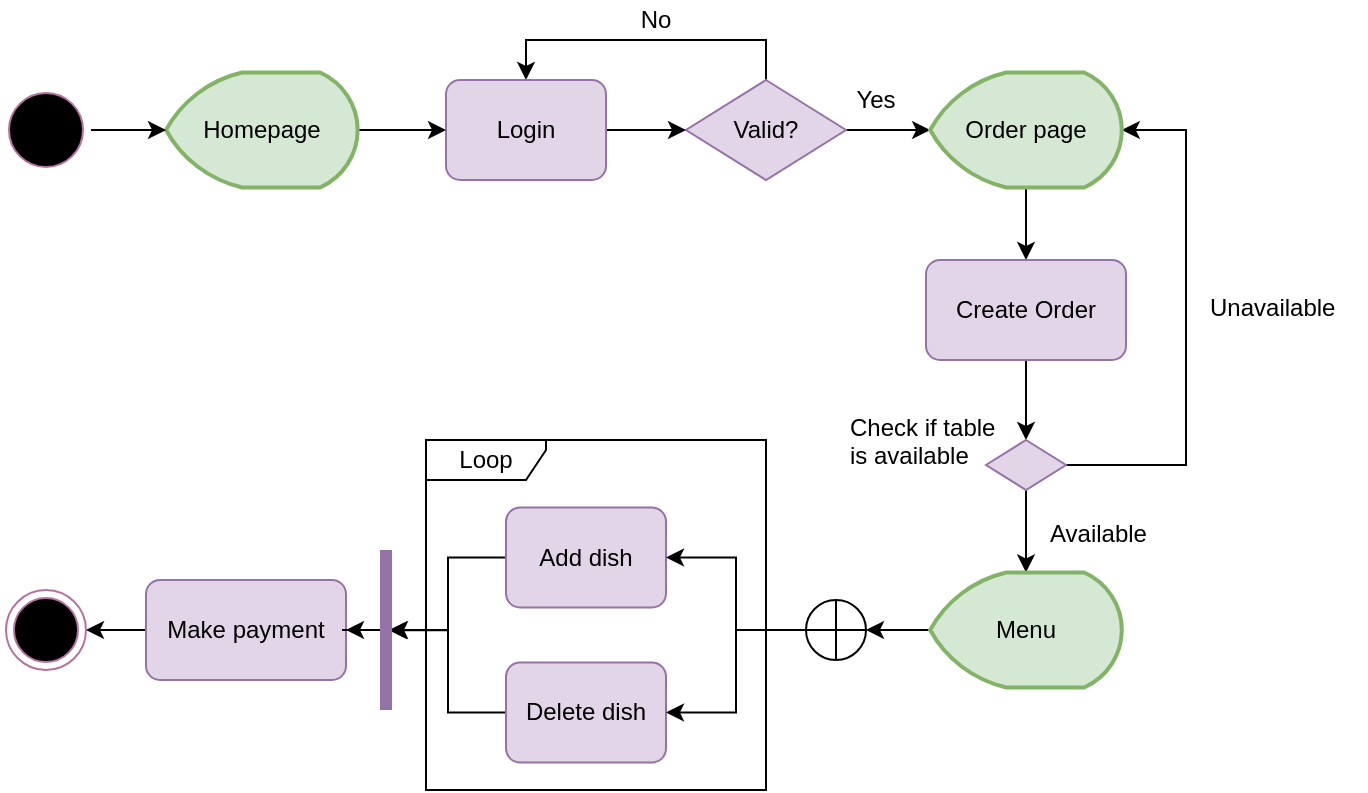 <mxfile version="21.1.2" type="device">
  <diagram name="Page-1" id="eBy8ZkvExTetukCStS8d">
    <mxGraphModel dx="1450" dy="973" grid="1" gridSize="10" guides="1" tooltips="1" connect="1" arrows="1" fold="1" page="0" pageScale="1" pageWidth="850" pageHeight="1100" math="0" shadow="0">
      <root>
        <mxCell id="0" />
        <mxCell id="1" parent="0" />
        <mxCell id="Vt355reJCgS_s0mMAL4z-9" style="edgeStyle=orthogonalEdgeStyle;rounded=0;orthogonalLoop=1;jettySize=auto;html=1;entryX=0.5;entryY=0;entryDx=0;entryDy=0;" edge="1" parent="1" source="I1QNcydz0LpWliYTb4kh-4" target="Vt355reJCgS_s0mMAL4z-1">
          <mxGeometry relative="1" as="geometry">
            <Array as="points">
              <mxPoint x="120" y="10" />
              <mxPoint y="10" />
            </Array>
          </mxGeometry>
        </mxCell>
        <mxCell id="Vt355reJCgS_s0mMAL4z-10" style="edgeStyle=orthogonalEdgeStyle;rounded=0;orthogonalLoop=1;jettySize=auto;html=1;entryX=0;entryY=0.5;entryDx=0;entryDy=0;entryPerimeter=0;" edge="1" parent="1" source="I1QNcydz0LpWliYTb4kh-4" target="Vt355reJCgS_s0mMAL4z-52">
          <mxGeometry relative="1" as="geometry">
            <mxPoint x="200" y="55" as="targetPoint" />
          </mxGeometry>
        </mxCell>
        <mxCell id="I1QNcydz0LpWliYTb4kh-4" value="Valid?" style="strokeWidth=1;html=1;shape=mxgraph.flowchart.decision;whiteSpace=wrap;fillColor=#e1d5e7;strokeColor=#9673a6;" parent="1" vertex="1">
          <mxGeometry x="80" y="30" width="80" height="50" as="geometry" />
        </mxCell>
        <mxCell id="I1QNcydz0LpWliYTb4kh-16" value="Yes" style="text;html=1;align=center;verticalAlign=middle;whiteSpace=wrap;rounded=0;strokeWidth=1;" parent="1" vertex="1">
          <mxGeometry x="150" y="30" width="50" height="20" as="geometry" />
        </mxCell>
        <mxCell id="I1QNcydz0LpWliYTb4kh-17" value="No" style="text;html=1;align=center;verticalAlign=middle;whiteSpace=wrap;rounded=0;strokeWidth=1;" parent="1" vertex="1">
          <mxGeometry x="40" y="-10" width="50" height="20" as="geometry" />
        </mxCell>
        <mxCell id="Vt355reJCgS_s0mMAL4z-24" style="edgeStyle=orthogonalEdgeStyle;rounded=0;orthogonalLoop=1;jettySize=auto;html=1;entryX=0.5;entryY=0;entryDx=0;entryDy=0;" edge="1" parent="1" source="Vt355reJCgS_s0mMAL4z-52" target="Vt355reJCgS_s0mMAL4z-11">
          <mxGeometry relative="1" as="geometry">
            <mxPoint x="260" y="80" as="sourcePoint" />
          </mxGeometry>
        </mxCell>
        <mxCell id="Vt355reJCgS_s0mMAL4z-69" style="edgeStyle=orthogonalEdgeStyle;rounded=0;orthogonalLoop=1;jettySize=auto;html=1;entryX=0.499;entryY=0.142;entryDx=0;entryDy=0;entryPerimeter=0;" edge="1" parent="1" source="I1QNcydz0LpWliYTb4kh-26" target="Vt355reJCgS_s0mMAL4z-65">
          <mxGeometry relative="1" as="geometry" />
        </mxCell>
        <mxCell id="I1QNcydz0LpWliYTb4kh-26" value="Add dish" style="rounded=1;whiteSpace=wrap;html=1;absoluteArcSize=1;arcSize=14;strokeWidth=1;fillColor=#e1d5e7;strokeColor=#9673a6;" parent="1" vertex="1">
          <mxGeometry x="-10" y="243.75" width="80" height="50" as="geometry" />
        </mxCell>
        <mxCell id="Vt355reJCgS_s0mMAL4z-8" style="edgeStyle=orthogonalEdgeStyle;rounded=0;orthogonalLoop=1;jettySize=auto;html=1;entryX=0;entryY=0.5;entryDx=0;entryDy=0;entryPerimeter=0;" edge="1" parent="1" source="Vt355reJCgS_s0mMAL4z-1" target="I1QNcydz0LpWliYTb4kh-4">
          <mxGeometry relative="1" as="geometry" />
        </mxCell>
        <mxCell id="Vt355reJCgS_s0mMAL4z-1" value="Login" style="rounded=1;whiteSpace=wrap;html=1;absoluteArcSize=1;arcSize=14;strokeWidth=1;fillColor=#e1d5e7;strokeColor=#9673a6;" vertex="1" parent="1">
          <mxGeometry x="-40" y="30" width="80" height="50" as="geometry" />
        </mxCell>
        <mxCell id="Vt355reJCgS_s0mMAL4z-16" style="edgeStyle=orthogonalEdgeStyle;rounded=0;orthogonalLoop=1;jettySize=auto;html=1;" edge="1" parent="1" source="Vt355reJCgS_s0mMAL4z-11" target="Vt355reJCgS_s0mMAL4z-14">
          <mxGeometry relative="1" as="geometry" />
        </mxCell>
        <mxCell id="Vt355reJCgS_s0mMAL4z-11" value="Create Order" style="rounded=1;whiteSpace=wrap;html=1;absoluteArcSize=1;arcSize=14;strokeWidth=1;fillColor=#e1d5e7;strokeColor=#9673a6;" vertex="1" parent="1">
          <mxGeometry x="200" y="120" width="100" height="50" as="geometry" />
        </mxCell>
        <mxCell id="Vt355reJCgS_s0mMAL4z-26" style="edgeStyle=orthogonalEdgeStyle;rounded=0;orthogonalLoop=1;jettySize=auto;html=1;entryX=0.5;entryY=0;entryDx=0;entryDy=0;entryPerimeter=0;" edge="1" parent="1" source="Vt355reJCgS_s0mMAL4z-14" target="Vt355reJCgS_s0mMAL4z-60">
          <mxGeometry relative="1" as="geometry">
            <mxPoint x="250" y="280" as="targetPoint" />
          </mxGeometry>
        </mxCell>
        <mxCell id="Vt355reJCgS_s0mMAL4z-74" style="edgeStyle=orthogonalEdgeStyle;rounded=0;orthogonalLoop=1;jettySize=auto;html=1;entryX=1;entryY=0.5;entryDx=0;entryDy=0;entryPerimeter=0;" edge="1" parent="1" source="Vt355reJCgS_s0mMAL4z-14" target="Vt355reJCgS_s0mMAL4z-52">
          <mxGeometry relative="1" as="geometry">
            <Array as="points">
              <mxPoint x="330" y="223" />
              <mxPoint x="330" y="55" />
            </Array>
          </mxGeometry>
        </mxCell>
        <mxCell id="Vt355reJCgS_s0mMAL4z-14" value="" style="strokeWidth=1;html=1;shape=mxgraph.flowchart.decision;whiteSpace=wrap;fillColor=#e1d5e7;strokeColor=#9673a6;" vertex="1" parent="1">
          <mxGeometry x="230" y="210" width="40" height="25" as="geometry" />
        </mxCell>
        <mxCell id="Vt355reJCgS_s0mMAL4z-15" value="&lt;span style=&quot;color: rgb(0, 0, 0); font-family: Helvetica; font-size: 12px; font-style: normal; font-variant-ligatures: normal; font-variant-caps: normal; font-weight: 400; letter-spacing: normal; orphans: 2; text-align: center; text-indent: 0px; text-transform: none; widows: 2; word-spacing: 0px; -webkit-text-stroke-width: 0px; background-color: rgb(255, 255, 255); text-decoration-thickness: initial; text-decoration-style: initial; text-decoration-color: initial; float: none; display: inline !important;&quot;&gt;Check if table is available&lt;/span&gt;" style="text;whiteSpace=wrap;html=1;" vertex="1" parent="1">
          <mxGeometry x="160" y="190" width="80" height="40" as="geometry" />
        </mxCell>
        <mxCell id="Vt355reJCgS_s0mMAL4z-18" value="&lt;span style=&quot;color: rgb(0, 0, 0); font-family: Helvetica; font-size: 12px; font-style: normal; font-variant-ligatures: normal; font-variant-caps: normal; font-weight: 400; letter-spacing: normal; orphans: 2; text-align: center; text-indent: 0px; text-transform: none; widows: 2; word-spacing: 0px; -webkit-text-stroke-width: 0px; background-color: rgb(255, 255, 255); text-decoration-thickness: initial; text-decoration-style: initial; text-decoration-color: initial; float: none; display: inline !important;&quot;&gt;Unavailable&lt;/span&gt;" style="text;whiteSpace=wrap;html=1;" vertex="1" parent="1">
          <mxGeometry x="340" y="130" width="80" height="40" as="geometry" />
        </mxCell>
        <mxCell id="Vt355reJCgS_s0mMAL4z-21" value="&lt;span style=&quot;color: rgb(0, 0, 0); font-family: Helvetica; font-size: 12px; font-style: normal; font-variant-ligatures: normal; font-variant-caps: normal; font-weight: 400; letter-spacing: normal; orphans: 2; text-align: center; text-indent: 0px; text-transform: none; widows: 2; word-spacing: 0px; -webkit-text-stroke-width: 0px; background-color: rgb(255, 255, 255); text-decoration-thickness: initial; text-decoration-style: initial; text-decoration-color: initial; float: none; display: inline !important;&quot;&gt;Available&lt;/span&gt;" style="text;whiteSpace=wrap;html=1;" vertex="1" parent="1">
          <mxGeometry x="260" y="242.5" width="80" height="40" as="geometry" />
        </mxCell>
        <mxCell id="Vt355reJCgS_s0mMAL4z-70" style="edgeStyle=orthogonalEdgeStyle;rounded=0;orthogonalLoop=1;jettySize=auto;html=1;" edge="1" parent="1" source="Vt355reJCgS_s0mMAL4z-22" target="Vt355reJCgS_s0mMAL4z-65">
          <mxGeometry relative="1" as="geometry" />
        </mxCell>
        <mxCell id="Vt355reJCgS_s0mMAL4z-22" value="Delete dish" style="rounded=1;whiteSpace=wrap;html=1;absoluteArcSize=1;arcSize=14;strokeWidth=1;fillColor=#e1d5e7;strokeColor=#9673a6;" vertex="1" parent="1">
          <mxGeometry x="-10" y="321.25" width="80" height="50" as="geometry" />
        </mxCell>
        <mxCell id="Vt355reJCgS_s0mMAL4z-58" style="edgeStyle=orthogonalEdgeStyle;rounded=0;orthogonalLoop=1;jettySize=auto;html=1;entryX=1;entryY=0.5;entryDx=0;entryDy=0;" edge="1" parent="1" source="Vt355reJCgS_s0mMAL4z-29" target="Vt355reJCgS_s0mMAL4z-54">
          <mxGeometry relative="1" as="geometry" />
        </mxCell>
        <mxCell id="Vt355reJCgS_s0mMAL4z-29" value="Make payment" style="rounded=1;whiteSpace=wrap;html=1;absoluteArcSize=1;arcSize=14;strokeWidth=1;fillColor=#e1d5e7;strokeColor=#9673a6;" vertex="1" parent="1">
          <mxGeometry x="-190" y="280" width="100" height="50" as="geometry" />
        </mxCell>
        <mxCell id="Vt355reJCgS_s0mMAL4z-47" style="edgeStyle=orthogonalEdgeStyle;rounded=0;orthogonalLoop=1;jettySize=auto;html=1;entryX=1;entryY=0.5;entryDx=0;entryDy=0;" edge="1" parent="1" source="Vt355reJCgS_s0mMAL4z-43" target="I1QNcydz0LpWliYTb4kh-26">
          <mxGeometry relative="1" as="geometry" />
        </mxCell>
        <mxCell id="Vt355reJCgS_s0mMAL4z-48" style="edgeStyle=orthogonalEdgeStyle;rounded=0;orthogonalLoop=1;jettySize=auto;html=1;entryX=1;entryY=0.5;entryDx=0;entryDy=0;" edge="1" parent="1" source="Vt355reJCgS_s0mMAL4z-43" target="Vt355reJCgS_s0mMAL4z-22">
          <mxGeometry relative="1" as="geometry" />
        </mxCell>
        <mxCell id="Vt355reJCgS_s0mMAL4z-43" value="" style="verticalLabelPosition=bottom;verticalAlign=top;html=1;shape=mxgraph.flowchart.summing_function;" vertex="1" parent="1">
          <mxGeometry x="140" y="290" width="30" height="30" as="geometry" />
        </mxCell>
        <mxCell id="Vt355reJCgS_s0mMAL4z-51" style="edgeStyle=orthogonalEdgeStyle;rounded=0;orthogonalLoop=1;jettySize=auto;html=1;entryX=0;entryY=0.5;entryDx=0;entryDy=0;" edge="1" parent="1" source="Vt355reJCgS_s0mMAL4z-50" target="Vt355reJCgS_s0mMAL4z-1">
          <mxGeometry relative="1" as="geometry" />
        </mxCell>
        <mxCell id="Vt355reJCgS_s0mMAL4z-50" value="Homepage" style="strokeWidth=2;html=1;shape=mxgraph.flowchart.display;whiteSpace=wrap;fillColor=#d5e8d4;strokeColor=#82b366;" vertex="1" parent="1">
          <mxGeometry x="-180" y="26.25" width="95.83" height="57.5" as="geometry" />
        </mxCell>
        <mxCell id="Vt355reJCgS_s0mMAL4z-52" value="Order page" style="strokeWidth=2;html=1;shape=mxgraph.flowchart.display;whiteSpace=wrap;fillColor=#d5e8d4;strokeColor=#82b366;" vertex="1" parent="1">
          <mxGeometry x="202.08" y="26.25" width="95.83" height="57.5" as="geometry" />
        </mxCell>
        <mxCell id="Vt355reJCgS_s0mMAL4z-54" value="" style="ellipse;html=1;shape=endState;fillColor=#000000;strokeColor=#B5739D;" vertex="1" parent="1">
          <mxGeometry x="-260" y="285" width="40" height="40" as="geometry" />
        </mxCell>
        <mxCell id="Vt355reJCgS_s0mMAL4z-57" style="edgeStyle=orthogonalEdgeStyle;rounded=0;orthogonalLoop=1;jettySize=auto;html=1;entryX=0;entryY=0.5;entryDx=0;entryDy=0;entryPerimeter=0;exitX=1;exitY=0.5;exitDx=0;exitDy=0;" edge="1" parent="1" source="Vt355reJCgS_s0mMAL4z-55" target="Vt355reJCgS_s0mMAL4z-50">
          <mxGeometry relative="1" as="geometry" />
        </mxCell>
        <mxCell id="Vt355reJCgS_s0mMAL4z-55" value="" style="ellipse;html=1;shape=startState;fillColor=#000000;strokeColor=#B5739D;" vertex="1" parent="1">
          <mxGeometry x="-262.5" y="32.5" width="45" height="45" as="geometry" />
        </mxCell>
        <mxCell id="Vt355reJCgS_s0mMAL4z-59" value="Loop" style="shape=umlFrame;whiteSpace=wrap;html=1;pointerEvents=0;width=60;height=20;" vertex="1" parent="1">
          <mxGeometry x="-50" y="210" width="170" height="175" as="geometry" />
        </mxCell>
        <mxCell id="Vt355reJCgS_s0mMAL4z-61" style="edgeStyle=orthogonalEdgeStyle;rounded=0;orthogonalLoop=1;jettySize=auto;html=1;entryX=1;entryY=0.5;entryDx=0;entryDy=0;entryPerimeter=0;" edge="1" parent="1" source="Vt355reJCgS_s0mMAL4z-60" target="Vt355reJCgS_s0mMAL4z-43">
          <mxGeometry relative="1" as="geometry" />
        </mxCell>
        <mxCell id="Vt355reJCgS_s0mMAL4z-60" value="Menu" style="strokeWidth=2;html=1;shape=mxgraph.flowchart.display;whiteSpace=wrap;fillColor=#d5e8d4;strokeColor=#82b366;" vertex="1" parent="1">
          <mxGeometry x="202.08" y="276.25" width="95.83" height="57.5" as="geometry" />
        </mxCell>
        <mxCell id="Vt355reJCgS_s0mMAL4z-67" style="edgeStyle=orthogonalEdgeStyle;rounded=0;orthogonalLoop=1;jettySize=auto;html=1;entryX=1;entryY=0.5;entryDx=0;entryDy=0;" edge="1" parent="1" source="Vt355reJCgS_s0mMAL4z-65" target="Vt355reJCgS_s0mMAL4z-29">
          <mxGeometry relative="1" as="geometry" />
        </mxCell>
        <mxCell id="Vt355reJCgS_s0mMAL4z-65" value="" style="shape=line;html=1;strokeWidth=6;strokeColor=#9673a6;flipH=1;rotation=90;fillColor=#e1d5e7;" vertex="1" parent="1">
          <mxGeometry x="-110" y="303" width="80" height="4" as="geometry" />
        </mxCell>
      </root>
    </mxGraphModel>
  </diagram>
</mxfile>
